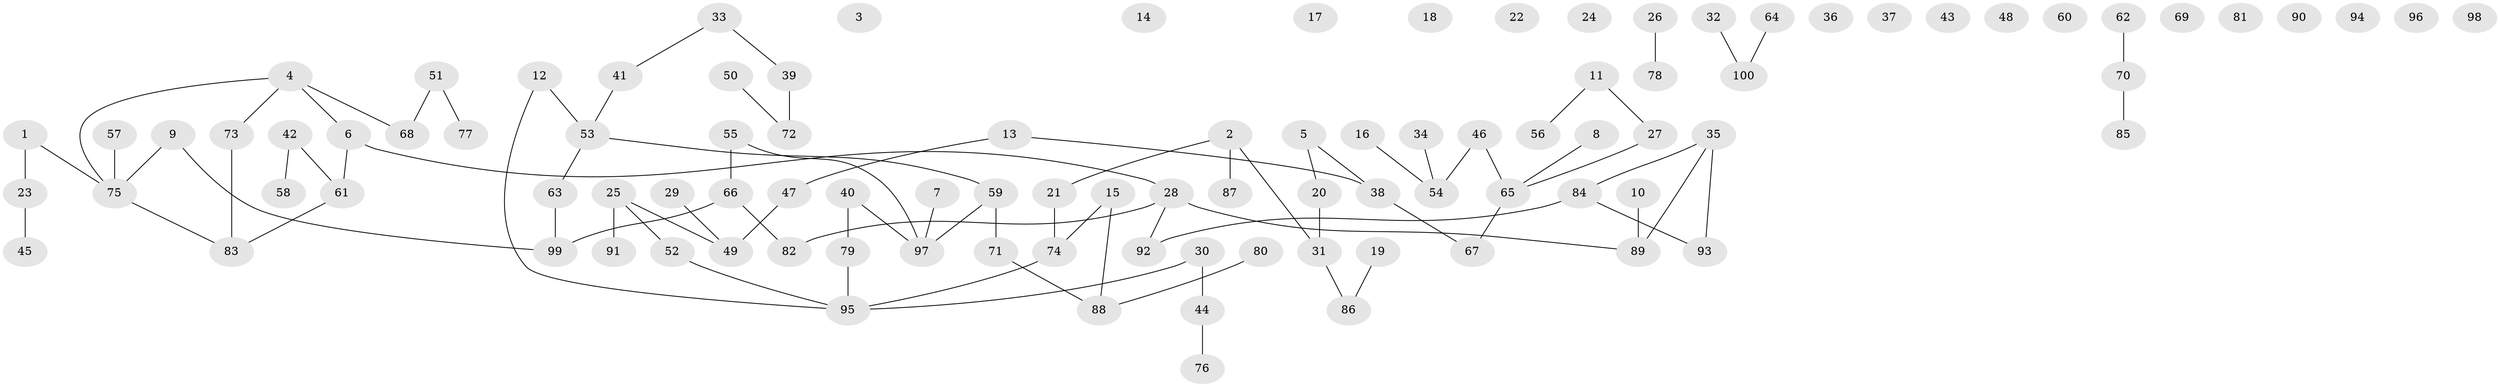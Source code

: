 // Generated by graph-tools (version 1.1) at 2025/33/03/09/25 02:33:31]
// undirected, 100 vertices, 88 edges
graph export_dot {
graph [start="1"]
  node [color=gray90,style=filled];
  1;
  2;
  3;
  4;
  5;
  6;
  7;
  8;
  9;
  10;
  11;
  12;
  13;
  14;
  15;
  16;
  17;
  18;
  19;
  20;
  21;
  22;
  23;
  24;
  25;
  26;
  27;
  28;
  29;
  30;
  31;
  32;
  33;
  34;
  35;
  36;
  37;
  38;
  39;
  40;
  41;
  42;
  43;
  44;
  45;
  46;
  47;
  48;
  49;
  50;
  51;
  52;
  53;
  54;
  55;
  56;
  57;
  58;
  59;
  60;
  61;
  62;
  63;
  64;
  65;
  66;
  67;
  68;
  69;
  70;
  71;
  72;
  73;
  74;
  75;
  76;
  77;
  78;
  79;
  80;
  81;
  82;
  83;
  84;
  85;
  86;
  87;
  88;
  89;
  90;
  91;
  92;
  93;
  94;
  95;
  96;
  97;
  98;
  99;
  100;
  1 -- 23;
  1 -- 75;
  2 -- 21;
  2 -- 31;
  2 -- 87;
  4 -- 6;
  4 -- 68;
  4 -- 73;
  4 -- 75;
  5 -- 20;
  5 -- 38;
  6 -- 28;
  6 -- 61;
  7 -- 97;
  8 -- 65;
  9 -- 75;
  9 -- 99;
  10 -- 89;
  11 -- 27;
  11 -- 56;
  12 -- 53;
  12 -- 95;
  13 -- 38;
  13 -- 47;
  15 -- 74;
  15 -- 88;
  16 -- 54;
  19 -- 86;
  20 -- 31;
  21 -- 74;
  23 -- 45;
  25 -- 49;
  25 -- 52;
  25 -- 91;
  26 -- 78;
  27 -- 65;
  28 -- 82;
  28 -- 89;
  28 -- 92;
  29 -- 49;
  30 -- 44;
  30 -- 95;
  31 -- 86;
  32 -- 100;
  33 -- 39;
  33 -- 41;
  34 -- 54;
  35 -- 84;
  35 -- 89;
  35 -- 93;
  38 -- 67;
  39 -- 72;
  40 -- 79;
  40 -- 97;
  41 -- 53;
  42 -- 58;
  42 -- 61;
  44 -- 76;
  46 -- 54;
  46 -- 65;
  47 -- 49;
  50 -- 72;
  51 -- 68;
  51 -- 77;
  52 -- 95;
  53 -- 59;
  53 -- 63;
  55 -- 66;
  55 -- 97;
  57 -- 75;
  59 -- 71;
  59 -- 97;
  61 -- 83;
  62 -- 70;
  63 -- 99;
  64 -- 100;
  65 -- 67;
  66 -- 82;
  66 -- 99;
  70 -- 85;
  71 -- 88;
  73 -- 83;
  74 -- 95;
  75 -- 83;
  79 -- 95;
  80 -- 88;
  84 -- 92;
  84 -- 93;
}
